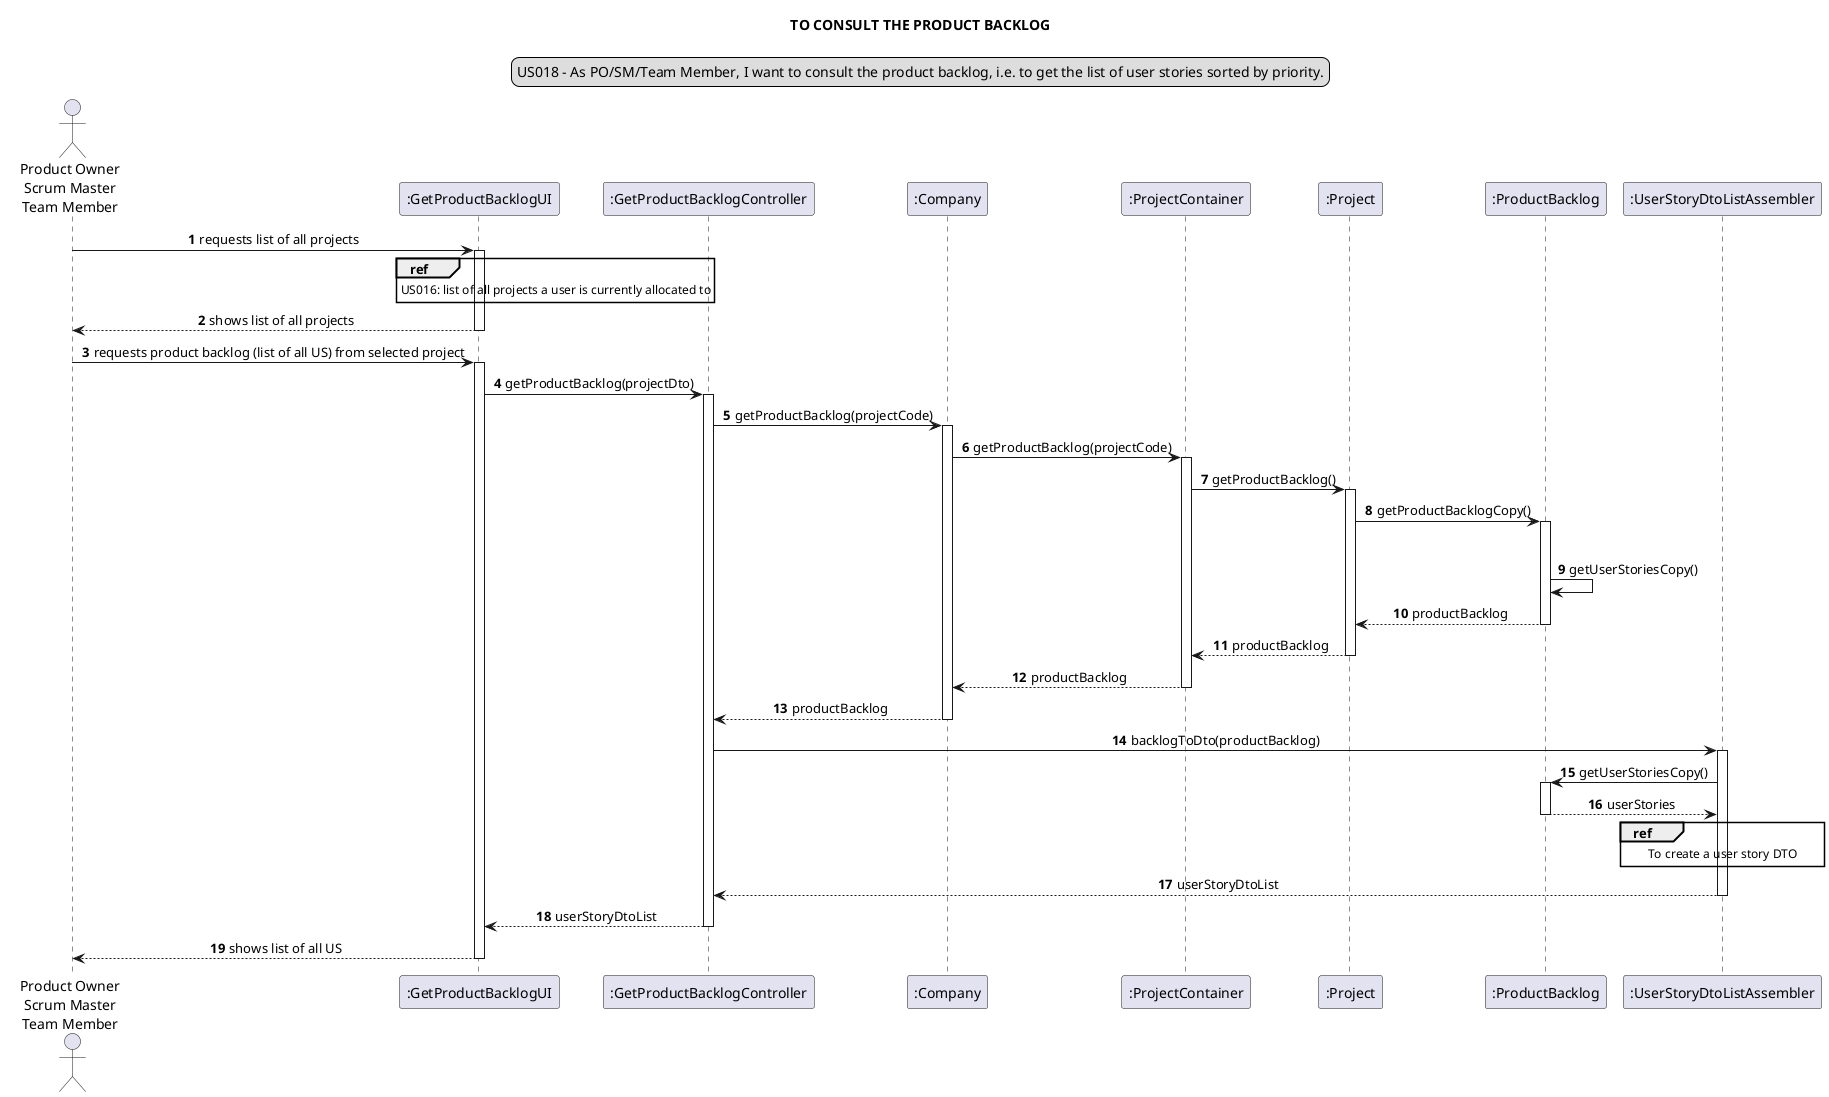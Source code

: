 @startuml
skinparam sequenceMessageAlign center
title TO CONSULT THE PRODUCT BACKLOG
legend top
US018 - As PO/SM/Team Member, I want to consult the product backlog, i.e. to get the list of user stories sorted by priority.
end legend
autonumber

actor "Product Owner\nScrum Master\nTeam Member" as actor
participant ":GetProductBacklogUI" as ui
participant ":GetProductBacklogController" as controller
participant ":Company" as company
participant ":ProjectContainer" as container
participant ":Project" as project
participant ":ProductBacklog" as backlog
participant ":UserStoryDtoListAssembler" as assembler


actor -> ui: requests list of all projects
activate ui
ref over ui: US016: list of all projects a user is currently allocated to

ui --> actor: shows list of all projects
deactivate ui

actor -> ui: requests product backlog (list of all US) from selected project
activate ui
ui -> controller: getProductBacklog(projectDto)
activate controller
controller -> company: getProductBacklog(projectCode)
activate company
company -> container: getProductBacklog(projectCode)
activate container

container -> project: getProductBacklog()
activate project
project -> backlog: getProductBacklogCopy()

loop for each user story in userStories
activate backlog
backlog -> backlog: getUserStoriesCopy()

backlog --> project: productBacklog
deactivate backlog

project --> container: productBacklog
deactivate project
container --> company: productBacklog
deactivate container
company --> controller: productBacklog
deactivate company
controller -> assembler: backlogToDto(productBacklog)
activate assembler
assembler -> backlog: getUserStoriesCopy()
activate backlog
backlog --> assembler: userStories
deactivate backlog
ref over assembler: To create a user story DTO
assembler --> controller: userStoryDtoList

deactivate assembler
controller --> ui: userStoryDtoList
deactivate controller

ui --> actor: shows list of all US
deactivate ui
@enduml